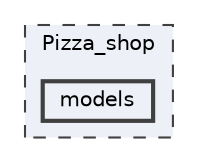 digraph "Pizza_shop/models"
{
 // LATEX_PDF_SIZE
  bgcolor="transparent";
  edge [fontname=Helvetica,fontsize=10,labelfontname=Helvetica,labelfontsize=10];
  node [fontname=Helvetica,fontsize=10,shape=box,height=0.2,width=0.4];
  compound=true
  subgraph clusterdir_2a2a0e2a4f814798aa4c25a09891314d {
    graph [ bgcolor="#edf0f7", pencolor="grey25", label="Pizza_shop", fontname=Helvetica,fontsize=10 style="filled,dashed", URL="dir_2a2a0e2a4f814798aa4c25a09891314d.html",tooltip=""]
  dir_a6e9d65ab4f060fa3da0d9c76ea48fe7 [label="models", fillcolor="#edf0f7", color="grey25", style="filled,bold", URL="dir_a6e9d65ab4f060fa3da0d9c76ea48fe7.html",tooltip=""];
  }
}
